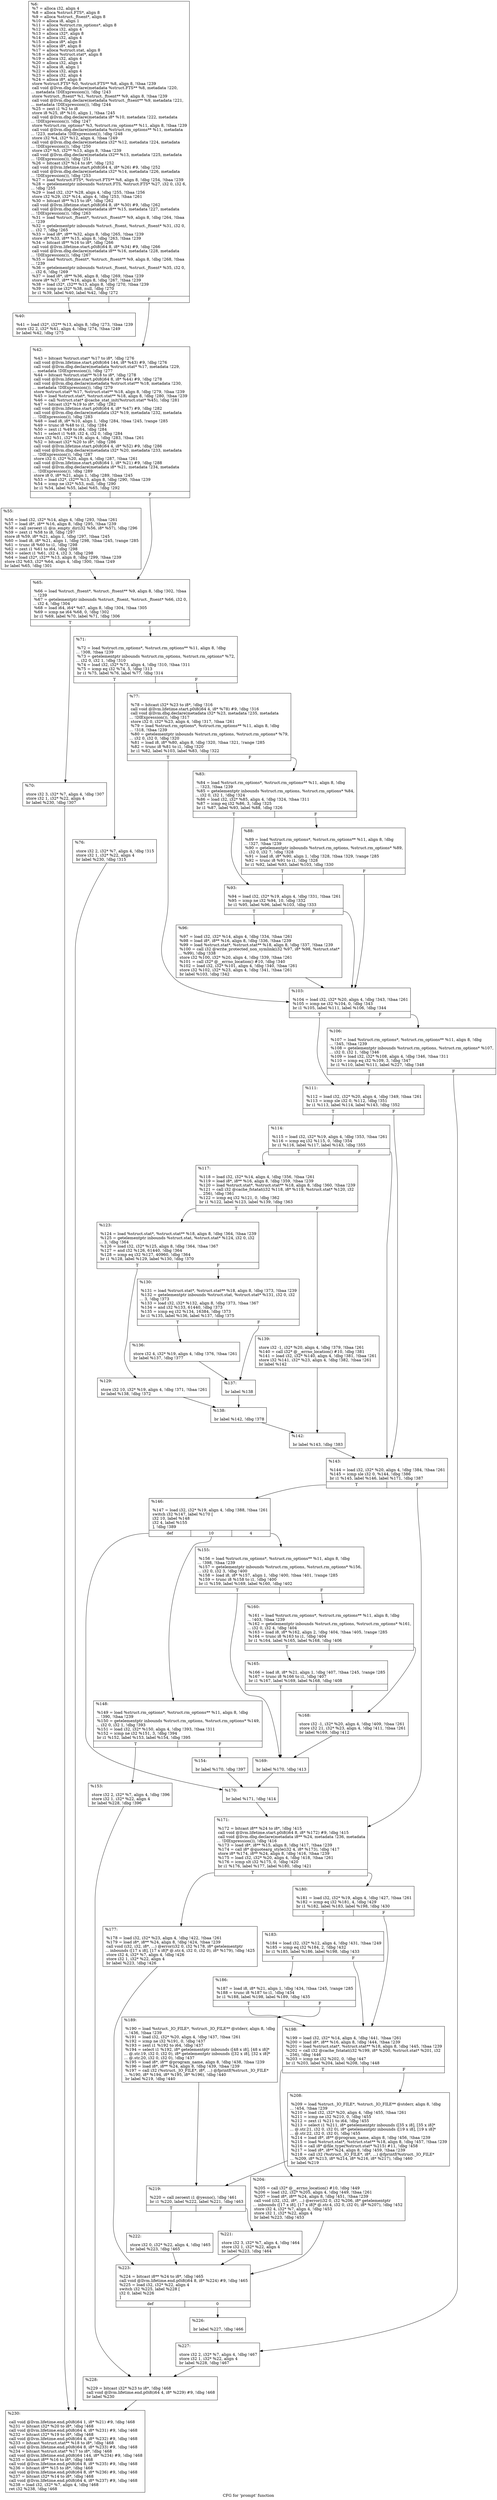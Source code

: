 digraph "CFG for 'prompt' function" {
	label="CFG for 'prompt' function";

	Node0x1fd3680 [shape=record,label="{%6:\l  %7 = alloca i32, align 4\l  %8 = alloca %struct.FTS*, align 8\l  %9 = alloca %struct._ftsent*, align 8\l  %10 = alloca i8, align 1\l  %11 = alloca %struct.rm_options*, align 8\l  %12 = alloca i32, align 4\l  %13 = alloca i32*, align 8\l  %14 = alloca i32, align 4\l  %15 = alloca i8*, align 8\l  %16 = alloca i8*, align 8\l  %17 = alloca %struct.stat, align 8\l  %18 = alloca %struct.stat*, align 8\l  %19 = alloca i32, align 4\l  %20 = alloca i32, align 4\l  %21 = alloca i8, align 1\l  %22 = alloca i32, align 4\l  %23 = alloca i32, align 4\l  %24 = alloca i8*, align 8\l  store %struct.FTS* %0, %struct.FTS** %8, align 8, !tbaa !239\l  call void @llvm.dbg.declare(metadata %struct.FTS** %8, metadata !220,\l... metadata !DIExpression()), !dbg !243\l  store %struct._ftsent* %1, %struct._ftsent** %9, align 8, !tbaa !239\l  call void @llvm.dbg.declare(metadata %struct._ftsent** %9, metadata !221,\l... metadata !DIExpression()), !dbg !244\l  %25 = zext i1 %2 to i8\l  store i8 %25, i8* %10, align 1, !tbaa !245\l  call void @llvm.dbg.declare(metadata i8* %10, metadata !222, metadata\l... !DIExpression()), !dbg !247\l  store %struct.rm_options* %3, %struct.rm_options** %11, align 8, !tbaa !239\l  call void @llvm.dbg.declare(metadata %struct.rm_options** %11, metadata\l... !223, metadata !DIExpression()), !dbg !248\l  store i32 %4, i32* %12, align 4, !tbaa !249\l  call void @llvm.dbg.declare(metadata i32* %12, metadata !224, metadata\l... !DIExpression()), !dbg !250\l  store i32* %5, i32** %13, align 8, !tbaa !239\l  call void @llvm.dbg.declare(metadata i32** %13, metadata !225, metadata\l... !DIExpression()), !dbg !251\l  %26 = bitcast i32* %14 to i8*, !dbg !252\l  call void @llvm.lifetime.start.p0i8(i64 4, i8* %26) #9, !dbg !252\l  call void @llvm.dbg.declare(metadata i32* %14, metadata !226, metadata\l... !DIExpression()), !dbg !253\l  %27 = load %struct.FTS*, %struct.FTS** %8, align 8, !dbg !254, !tbaa !239\l  %28 = getelementptr inbounds %struct.FTS, %struct.FTS* %27, i32 0, i32 6,\l... !dbg !255\l  %29 = load i32, i32* %28, align 4, !dbg !255, !tbaa !256\l  store i32 %29, i32* %14, align 4, !dbg !253, !tbaa !261\l  %30 = bitcast i8** %15 to i8*, !dbg !262\l  call void @llvm.lifetime.start.p0i8(i64 8, i8* %30) #9, !dbg !262\l  call void @llvm.dbg.declare(metadata i8** %15, metadata !227, metadata\l... !DIExpression()), !dbg !263\l  %31 = load %struct._ftsent*, %struct._ftsent** %9, align 8, !dbg !264, !tbaa\l... !239\l  %32 = getelementptr inbounds %struct._ftsent, %struct._ftsent* %31, i32 0,\l... i32 7, !dbg !265\l  %33 = load i8*, i8** %32, align 8, !dbg !265, !tbaa !239\l  store i8* %33, i8** %15, align 8, !dbg !263, !tbaa !239\l  %34 = bitcast i8** %16 to i8*, !dbg !266\l  call void @llvm.lifetime.start.p0i8(i64 8, i8* %34) #9, !dbg !266\l  call void @llvm.dbg.declare(metadata i8** %16, metadata !228, metadata\l... !DIExpression()), !dbg !267\l  %35 = load %struct._ftsent*, %struct._ftsent** %9, align 8, !dbg !268, !tbaa\l... !239\l  %36 = getelementptr inbounds %struct._ftsent, %struct._ftsent* %35, i32 0,\l... i32 6, !dbg !269\l  %37 = load i8*, i8** %36, align 8, !dbg !269, !tbaa !239\l  store i8* %37, i8** %16, align 8, !dbg !267, !tbaa !239\l  %38 = load i32*, i32** %13, align 8, !dbg !270, !tbaa !239\l  %39 = icmp ne i32* %38, null, !dbg !270\l  br i1 %39, label %40, label %42, !dbg !272\l|{<s0>T|<s1>F}}"];
	Node0x1fd3680:s0 -> Node0x1fd37d0;
	Node0x1fd3680:s1 -> Node0x1fd3820;
	Node0x1fd37d0 [shape=record,label="{%40:\l\l  %41 = load i32*, i32** %13, align 8, !dbg !273, !tbaa !239\l  store i32 2, i32* %41, align 4, !dbg !274, !tbaa !249\l  br label %42, !dbg !275\l}"];
	Node0x1fd37d0 -> Node0x1fd3820;
	Node0x1fd3820 [shape=record,label="{%42:\l\l  %43 = bitcast %struct.stat* %17 to i8*, !dbg !276\l  call void @llvm.lifetime.start.p0i8(i64 144, i8* %43) #9, !dbg !276\l  call void @llvm.dbg.declare(metadata %struct.stat* %17, metadata !229,\l... metadata !DIExpression()), !dbg !277\l  %44 = bitcast %struct.stat** %18 to i8*, !dbg !278\l  call void @llvm.lifetime.start.p0i8(i64 8, i8* %44) #9, !dbg !278\l  call void @llvm.dbg.declare(metadata %struct.stat** %18, metadata !230,\l... metadata !DIExpression()), !dbg !279\l  store %struct.stat* %17, %struct.stat** %18, align 8, !dbg !279, !tbaa !239\l  %45 = load %struct.stat*, %struct.stat** %18, align 8, !dbg !280, !tbaa !239\l  %46 = call %struct.stat* @cache_stat_init(%struct.stat* %45), !dbg !281\l  %47 = bitcast i32* %19 to i8*, !dbg !282\l  call void @llvm.lifetime.start.p0i8(i64 4, i8* %47) #9, !dbg !282\l  call void @llvm.dbg.declare(metadata i32* %19, metadata !232, metadata\l... !DIExpression()), !dbg !283\l  %48 = load i8, i8* %10, align 1, !dbg !284, !tbaa !245, !range !285\l  %49 = trunc i8 %48 to i1, !dbg !284\l  %50 = zext i1 %49 to i64, !dbg !284\l  %51 = select i1 %49, i32 4, i32 0, !dbg !284\l  store i32 %51, i32* %19, align 4, !dbg !283, !tbaa !261\l  %52 = bitcast i32* %20 to i8*, !dbg !286\l  call void @llvm.lifetime.start.p0i8(i64 4, i8* %52) #9, !dbg !286\l  call void @llvm.dbg.declare(metadata i32* %20, metadata !233, metadata\l... !DIExpression()), !dbg !287\l  store i32 0, i32* %20, align 4, !dbg !287, !tbaa !261\l  call void @llvm.lifetime.start.p0i8(i64 1, i8* %21) #9, !dbg !288\l  call void @llvm.dbg.declare(metadata i8* %21, metadata !234, metadata\l... !DIExpression()), !dbg !289\l  store i8 0, i8* %21, align 1, !dbg !289, !tbaa !245\l  %53 = load i32*, i32** %13, align 8, !dbg !290, !tbaa !239\l  %54 = icmp ne i32* %53, null, !dbg !290\l  br i1 %54, label %55, label %65, !dbg !292\l|{<s0>T|<s1>F}}"];
	Node0x1fd3820:s0 -> Node0x1fd3870;
	Node0x1fd3820:s1 -> Node0x1fd38c0;
	Node0x1fd3870 [shape=record,label="{%55:\l\l  %56 = load i32, i32* %14, align 4, !dbg !293, !tbaa !261\l  %57 = load i8*, i8** %16, align 8, !dbg !295, !tbaa !239\l  %58 = call zeroext i1 @is_empty_dir(i32 %56, i8* %57), !dbg !296\l  %59 = zext i1 %58 to i8, !dbg !297\l  store i8 %59, i8* %21, align 1, !dbg !297, !tbaa !245\l  %60 = load i8, i8* %21, align 1, !dbg !298, !tbaa !245, !range !285\l  %61 = trunc i8 %60 to i1, !dbg !298\l  %62 = zext i1 %61 to i64, !dbg !298\l  %63 = select i1 %61, i32 4, i32 3, !dbg !298\l  %64 = load i32*, i32** %13, align 8, !dbg !299, !tbaa !239\l  store i32 %63, i32* %64, align 4, !dbg !300, !tbaa !249\l  br label %65, !dbg !301\l}"];
	Node0x1fd3870 -> Node0x1fd38c0;
	Node0x1fd38c0 [shape=record,label="{%65:\l\l  %66 = load %struct._ftsent*, %struct._ftsent** %9, align 8, !dbg !302, !tbaa\l... !239\l  %67 = getelementptr inbounds %struct._ftsent, %struct._ftsent* %66, i32 0,\l... i32 4, !dbg !304\l  %68 = load i64, i64* %67, align 8, !dbg !304, !tbaa !305\l  %69 = icmp ne i64 %68, 0, !dbg !302\l  br i1 %69, label %70, label %71, !dbg !306\l|{<s0>T|<s1>F}}"];
	Node0x1fd38c0:s0 -> Node0x1fd3910;
	Node0x1fd38c0:s1 -> Node0x1fd3960;
	Node0x1fd3910 [shape=record,label="{%70:\l\l  store i32 3, i32* %7, align 4, !dbg !307\l  store i32 1, i32* %22, align 4\l  br label %230, !dbg !307\l}"];
	Node0x1fd3910 -> Node0x1fdfbf0;
	Node0x1fd3960 [shape=record,label="{%71:\l\l  %72 = load %struct.rm_options*, %struct.rm_options** %11, align 8, !dbg\l... !308, !tbaa !239\l  %73 = getelementptr inbounds %struct.rm_options, %struct.rm_options* %72,\l... i32 0, i32 1, !dbg !310\l  %74 = load i32, i32* %73, align 4, !dbg !310, !tbaa !311\l  %75 = icmp eq i32 %74, 5, !dbg !313\l  br i1 %75, label %76, label %77, !dbg !314\l|{<s0>T|<s1>F}}"];
	Node0x1fd3960:s0 -> Node0x1fd39b0;
	Node0x1fd3960:s1 -> Node0x1fd3a00;
	Node0x1fd39b0 [shape=record,label="{%76:\l\l  store i32 2, i32* %7, align 4, !dbg !315\l  store i32 1, i32* %22, align 4\l  br label %230, !dbg !315\l}"];
	Node0x1fd39b0 -> Node0x1fdfbf0;
	Node0x1fd3a00 [shape=record,label="{%77:\l\l  %78 = bitcast i32* %23 to i8*, !dbg !316\l  call void @llvm.lifetime.start.p0i8(i64 4, i8* %78) #9, !dbg !316\l  call void @llvm.dbg.declare(metadata i32* %23, metadata !235, metadata\l... !DIExpression()), !dbg !317\l  store i32 0, i32* %23, align 4, !dbg !317, !tbaa !261\l  %79 = load %struct.rm_options*, %struct.rm_options** %11, align 8, !dbg\l... !318, !tbaa !239\l  %80 = getelementptr inbounds %struct.rm_options, %struct.rm_options* %79,\l... i32 0, i32 0, !dbg !320\l  %81 = load i8, i8* %80, align 8, !dbg !320, !tbaa !321, !range !285\l  %82 = trunc i8 %81 to i1, !dbg !320\l  br i1 %82, label %103, label %83, !dbg !322\l|{<s0>T|<s1>F}}"];
	Node0x1fd3a00:s0 -> Node0x1fd3b90;
	Node0x1fd3a00:s1 -> Node0x1fd3a50;
	Node0x1fd3a50 [shape=record,label="{%83:\l\l  %84 = load %struct.rm_options*, %struct.rm_options** %11, align 8, !dbg\l... !323, !tbaa !239\l  %85 = getelementptr inbounds %struct.rm_options, %struct.rm_options* %84,\l... i32 0, i32 1, !dbg !324\l  %86 = load i32, i32* %85, align 4, !dbg !324, !tbaa !311\l  %87 = icmp eq i32 %86, 3, !dbg !325\l  br i1 %87, label %93, label %88, !dbg !326\l|{<s0>T|<s1>F}}"];
	Node0x1fd3a50:s0 -> Node0x1fd3af0;
	Node0x1fd3a50:s1 -> Node0x1fd3aa0;
	Node0x1fd3aa0 [shape=record,label="{%88:\l\l  %89 = load %struct.rm_options*, %struct.rm_options** %11, align 8, !dbg\l... !327, !tbaa !239\l  %90 = getelementptr inbounds %struct.rm_options, %struct.rm_options* %89,\l... i32 0, i32 7, !dbg !328\l  %91 = load i8, i8* %90, align 1, !dbg !328, !tbaa !329, !range !285\l  %92 = trunc i8 %91 to i1, !dbg !328\l  br i1 %92, label %93, label %103, !dbg !330\l|{<s0>T|<s1>F}}"];
	Node0x1fd3aa0:s0 -> Node0x1fd3af0;
	Node0x1fd3aa0:s1 -> Node0x1fd3b90;
	Node0x1fd3af0 [shape=record,label="{%93:\l\l  %94 = load i32, i32* %19, align 4, !dbg !331, !tbaa !261\l  %95 = icmp ne i32 %94, 10, !dbg !332\l  br i1 %95, label %96, label %103, !dbg !333\l|{<s0>T|<s1>F}}"];
	Node0x1fd3af0:s0 -> Node0x1fd3b40;
	Node0x1fd3af0:s1 -> Node0x1fd3b90;
	Node0x1fd3b40 [shape=record,label="{%96:\l\l  %97 = load i32, i32* %14, align 4, !dbg !334, !tbaa !261\l  %98 = load i8*, i8** %16, align 8, !dbg !336, !tbaa !239\l  %99 = load %struct.stat*, %struct.stat** %18, align 8, !dbg !337, !tbaa !239\l  %100 = call i32 @write_protected_non_symlink(i32 %97, i8* %98, %struct.stat*\l... %99), !dbg !338\l  store i32 %100, i32* %20, align 4, !dbg !339, !tbaa !261\l  %101 = call i32* @__errno_location() #10, !dbg !340\l  %102 = load i32, i32* %101, align 4, !dbg !340, !tbaa !261\l  store i32 %102, i32* %23, align 4, !dbg !341, !tbaa !261\l  br label %103, !dbg !342\l}"];
	Node0x1fd3b40 -> Node0x1fd3b90;
	Node0x1fd3b90 [shape=record,label="{%103:\l\l  %104 = load i32, i32* %20, align 4, !dbg !343, !tbaa !261\l  %105 = icmp ne i32 %104, 0, !dbg !343\l  br i1 %105, label %111, label %106, !dbg !344\l|{<s0>T|<s1>F}}"];
	Node0x1fd3b90:s0 -> Node0x1fd3c30;
	Node0x1fd3b90:s1 -> Node0x1fd3be0;
	Node0x1fd3be0 [shape=record,label="{%106:\l\l  %107 = load %struct.rm_options*, %struct.rm_options** %11, align 8, !dbg\l... !345, !tbaa !239\l  %108 = getelementptr inbounds %struct.rm_options, %struct.rm_options* %107,\l... i32 0, i32 1, !dbg !346\l  %109 = load i32, i32* %108, align 4, !dbg !346, !tbaa !311\l  %110 = icmp eq i32 %109, 3, !dbg !347\l  br i1 %110, label %111, label %227, !dbg !348\l|{<s0>T|<s1>F}}"];
	Node0x1fd3be0:s0 -> Node0x1fd3c30;
	Node0x1fd3be0:s1 -> Node0x1fdfb50;
	Node0x1fd3c30 [shape=record,label="{%111:\l\l  %112 = load i32, i32* %20, align 4, !dbg !349, !tbaa !261\l  %113 = icmp sle i32 0, %112, !dbg !351\l  br i1 %113, label %114, label %143, !dbg !352\l|{<s0>T|<s1>F}}"];
	Node0x1fd3c30:s0 -> Node0x1fd3c80;
	Node0x1fd3c30:s1 -> Node0x1fd3fa0;
	Node0x1fd3c80 [shape=record,label="{%114:\l\l  %115 = load i32, i32* %19, align 4, !dbg !353, !tbaa !261\l  %116 = icmp eq i32 %115, 0, !dbg !354\l  br i1 %116, label %117, label %143, !dbg !355\l|{<s0>T|<s1>F}}"];
	Node0x1fd3c80:s0 -> Node0x1fd3cd0;
	Node0x1fd3c80:s1 -> Node0x1fd3fa0;
	Node0x1fd3cd0 [shape=record,label="{%117:\l\l  %118 = load i32, i32* %14, align 4, !dbg !356, !tbaa !261\l  %119 = load i8*, i8** %16, align 8, !dbg !359, !tbaa !239\l  %120 = load %struct.stat*, %struct.stat** %18, align 8, !dbg !360, !tbaa !239\l  %121 = call i32 @cache_fstatat(i32 %118, i8* %119, %struct.stat* %120, i32\l... 256), !dbg !361\l  %122 = icmp eq i32 %121, 0, !dbg !362\l  br i1 %122, label %123, label %139, !dbg !363\l|{<s0>T|<s1>F}}"];
	Node0x1fd3cd0:s0 -> Node0x1fd3d20;
	Node0x1fd3cd0:s1 -> Node0x1fd3f00;
	Node0x1fd3d20 [shape=record,label="{%123:\l\l  %124 = load %struct.stat*, %struct.stat** %18, align 8, !dbg !364, !tbaa !239\l  %125 = getelementptr inbounds %struct.stat, %struct.stat* %124, i32 0, i32\l... 3, !dbg !364\l  %126 = load i32, i32* %125, align 8, !dbg !364, !tbaa !367\l  %127 = and i32 %126, 61440, !dbg !364\l  %128 = icmp eq i32 %127, 40960, !dbg !364\l  br i1 %128, label %129, label %130, !dbg !370\l|{<s0>T|<s1>F}}"];
	Node0x1fd3d20:s0 -> Node0x1fd3d70;
	Node0x1fd3d20:s1 -> Node0x1fd3dc0;
	Node0x1fd3d70 [shape=record,label="{%129:\l\l  store i32 10, i32* %19, align 4, !dbg !371, !tbaa !261\l  br label %138, !dbg !372\l}"];
	Node0x1fd3d70 -> Node0x1fd3eb0;
	Node0x1fd3dc0 [shape=record,label="{%130:\l\l  %131 = load %struct.stat*, %struct.stat** %18, align 8, !dbg !373, !tbaa !239\l  %132 = getelementptr inbounds %struct.stat, %struct.stat* %131, i32 0, i32\l... 3, !dbg !373\l  %133 = load i32, i32* %132, align 8, !dbg !373, !tbaa !367\l  %134 = and i32 %133, 61440, !dbg !373\l  %135 = icmp eq i32 %134, 16384, !dbg !373\l  br i1 %135, label %136, label %137, !dbg !375\l|{<s0>T|<s1>F}}"];
	Node0x1fd3dc0:s0 -> Node0x1fd3e10;
	Node0x1fd3dc0:s1 -> Node0x1fd3e60;
	Node0x1fd3e10 [shape=record,label="{%136:\l\l  store i32 4, i32* %19, align 4, !dbg !376, !tbaa !261\l  br label %137, !dbg !377\l}"];
	Node0x1fd3e10 -> Node0x1fd3e60;
	Node0x1fd3e60 [shape=record,label="{%137:\l\l  br label %138\l}"];
	Node0x1fd3e60 -> Node0x1fd3eb0;
	Node0x1fd3eb0 [shape=record,label="{%138:\l\l  br label %142, !dbg !378\l}"];
	Node0x1fd3eb0 -> Node0x1fd3f50;
	Node0x1fd3f00 [shape=record,label="{%139:\l\l  store i32 -1, i32* %20, align 4, !dbg !379, !tbaa !261\l  %140 = call i32* @__errno_location() #10, !dbg !381\l  %141 = load i32, i32* %140, align 4, !dbg !381, !tbaa !261\l  store i32 %141, i32* %23, align 4, !dbg !382, !tbaa !261\l  br label %142\l}"];
	Node0x1fd3f00 -> Node0x1fd3f50;
	Node0x1fd3f50 [shape=record,label="{%142:\l\l  br label %143, !dbg !383\l}"];
	Node0x1fd3f50 -> Node0x1fd3fa0;
	Node0x1fd3fa0 [shape=record,label="{%143:\l\l  %144 = load i32, i32* %20, align 4, !dbg !384, !tbaa !261\l  %145 = icmp sle i32 0, %144, !dbg !386\l  br i1 %145, label %146, label %171, !dbg !387\l|{<s0>T|<s1>F}}"];
	Node0x1fd3fa0:s0 -> Node0x1fd3ff0;
	Node0x1fd3fa0:s1 -> Node0x1fdf6f0;
	Node0x1fd3ff0 [shape=record,label="{%146:\l\l  %147 = load i32, i32* %19, align 4, !dbg !388, !tbaa !261\l  switch i32 %147, label %170 [\l    i32 10, label %148\l    i32 4, label %155\l  ], !dbg !389\l|{<s0>def|<s1>10|<s2>4}}"];
	Node0x1fd3ff0:s0 -> Node0x1fdf6a0;
	Node0x1fd3ff0:s1 -> Node0x1fd4040;
	Node0x1fd3ff0:s2 -> Node0x1fd4130;
	Node0x1fd4040 [shape=record,label="{%148:\l\l  %149 = load %struct.rm_options*, %struct.rm_options** %11, align 8, !dbg\l... !390, !tbaa !239\l  %150 = getelementptr inbounds %struct.rm_options, %struct.rm_options* %149,\l... i32 0, i32 1, !dbg !393\l  %151 = load i32, i32* %150, align 4, !dbg !393, !tbaa !311\l  %152 = icmp ne i32 %151, 3, !dbg !394\l  br i1 %152, label %153, label %154, !dbg !395\l|{<s0>T|<s1>F}}"];
	Node0x1fd4040:s0 -> Node0x1fd4090;
	Node0x1fd4040:s1 -> Node0x1fd40e0;
	Node0x1fd4090 [shape=record,label="{%153:\l\l  store i32 2, i32* %7, align 4, !dbg !396\l  store i32 1, i32* %22, align 4\l  br label %228, !dbg !396\l}"];
	Node0x1fd4090 -> Node0x1fdfba0;
	Node0x1fd40e0 [shape=record,label="{%154:\l\l  br label %170, !dbg !397\l}"];
	Node0x1fd40e0 -> Node0x1fdf6a0;
	Node0x1fd4130 [shape=record,label="{%155:\l\l  %156 = load %struct.rm_options*, %struct.rm_options** %11, align 8, !dbg\l... !398, !tbaa !239\l  %157 = getelementptr inbounds %struct.rm_options, %struct.rm_options* %156,\l... i32 0, i32 3, !dbg !400\l  %158 = load i8, i8* %157, align 1, !dbg !400, !tbaa !401, !range !285\l  %159 = trunc i8 %158 to i1, !dbg !400\l  br i1 %159, label %169, label %160, !dbg !402\l|{<s0>T|<s1>F}}"];
	Node0x1fd4130:s0 -> Node0x1fdf650;
	Node0x1fd4130:s1 -> Node0x1fdf560;
	Node0x1fdf560 [shape=record,label="{%160:\l\l  %161 = load %struct.rm_options*, %struct.rm_options** %11, align 8, !dbg\l... !403, !tbaa !239\l  %162 = getelementptr inbounds %struct.rm_options, %struct.rm_options* %161,\l... i32 0, i32 4, !dbg !404\l  %163 = load i8, i8* %162, align 2, !dbg !404, !tbaa !405, !range !285\l  %164 = trunc i8 %163 to i1, !dbg !404\l  br i1 %164, label %165, label %168, !dbg !406\l|{<s0>T|<s1>F}}"];
	Node0x1fdf560:s0 -> Node0x1fdf5b0;
	Node0x1fdf560:s1 -> Node0x1fdf600;
	Node0x1fdf5b0 [shape=record,label="{%165:\l\l  %166 = load i8, i8* %21, align 1, !dbg !407, !tbaa !245, !range !285\l  %167 = trunc i8 %166 to i1, !dbg !407\l  br i1 %167, label %169, label %168, !dbg !408\l|{<s0>T|<s1>F}}"];
	Node0x1fdf5b0:s0 -> Node0x1fdf650;
	Node0x1fdf5b0:s1 -> Node0x1fdf600;
	Node0x1fdf600 [shape=record,label="{%168:\l\l  store i32 -1, i32* %20, align 4, !dbg !409, !tbaa !261\l  store i32 21, i32* %23, align 4, !dbg !411, !tbaa !261\l  br label %169, !dbg !412\l}"];
	Node0x1fdf600 -> Node0x1fdf650;
	Node0x1fdf650 [shape=record,label="{%169:\l\l  br label %170, !dbg !413\l}"];
	Node0x1fdf650 -> Node0x1fdf6a0;
	Node0x1fdf6a0 [shape=record,label="{%170:\l\l  br label %171, !dbg !414\l}"];
	Node0x1fdf6a0 -> Node0x1fdf6f0;
	Node0x1fdf6f0 [shape=record,label="{%171:\l\l  %172 = bitcast i8** %24 to i8*, !dbg !415\l  call void @llvm.lifetime.start.p0i8(i64 8, i8* %172) #9, !dbg !415\l  call void @llvm.dbg.declare(metadata i8** %24, metadata !236, metadata\l... !DIExpression()), !dbg !416\l  %173 = load i8*, i8** %15, align 8, !dbg !417, !tbaa !239\l  %174 = call i8* @quotearg_style(i32 4, i8* %173), !dbg !417\l  store i8* %174, i8** %24, align 8, !dbg !416, !tbaa !239\l  %175 = load i32, i32* %20, align 4, !dbg !418, !tbaa !261\l  %176 = icmp slt i32 %175, 0, !dbg !420\l  br i1 %176, label %177, label %180, !dbg !421\l|{<s0>T|<s1>F}}"];
	Node0x1fdf6f0:s0 -> Node0x1fdf740;
	Node0x1fdf6f0:s1 -> Node0x1fdf790;
	Node0x1fdf740 [shape=record,label="{%177:\l\l  %178 = load i32, i32* %23, align 4, !dbg !422, !tbaa !261\l  %179 = load i8*, i8** %24, align 8, !dbg !424, !tbaa !239\l  call void (i32, i32, i8*, ...) @error(i32 0, i32 %178, i8* getelementptr\l... inbounds ([17 x i8], [17 x i8]* @.str.4, i32 0, i32 0), i8* %179), !dbg !425\l  store i32 4, i32* %7, align 4, !dbg !426\l  store i32 1, i32* %22, align 4\l  br label %223, !dbg !426\l}"];
	Node0x1fdf740 -> Node0x1fdfab0;
	Node0x1fdf790 [shape=record,label="{%180:\l\l  %181 = load i32, i32* %19, align 4, !dbg !427, !tbaa !261\l  %182 = icmp eq i32 %181, 4, !dbg !429\l  br i1 %182, label %183, label %198, !dbg !430\l|{<s0>T|<s1>F}}"];
	Node0x1fdf790:s0 -> Node0x1fdf7e0;
	Node0x1fdf790:s1 -> Node0x1fdf8d0;
	Node0x1fdf7e0 [shape=record,label="{%183:\l\l  %184 = load i32, i32* %12, align 4, !dbg !431, !tbaa !249\l  %185 = icmp eq i32 %184, 2, !dbg !432\l  br i1 %185, label %186, label %198, !dbg !433\l|{<s0>T|<s1>F}}"];
	Node0x1fdf7e0:s0 -> Node0x1fdf830;
	Node0x1fdf7e0:s1 -> Node0x1fdf8d0;
	Node0x1fdf830 [shape=record,label="{%186:\l\l  %187 = load i8, i8* %21, align 1, !dbg !434, !tbaa !245, !range !285\l  %188 = trunc i8 %187 to i1, !dbg !434\l  br i1 %188, label %198, label %189, !dbg !435\l|{<s0>T|<s1>F}}"];
	Node0x1fdf830:s0 -> Node0x1fdf8d0;
	Node0x1fdf830:s1 -> Node0x1fdf880;
	Node0x1fdf880 [shape=record,label="{%189:\l\l  %190 = load %struct._IO_FILE*, %struct._IO_FILE** @stderr, align 8, !dbg\l... !436, !tbaa !239\l  %191 = load i32, i32* %20, align 4, !dbg !437, !tbaa !261\l  %192 = icmp ne i32 %191, 0, !dbg !437\l  %193 = zext i1 %192 to i64, !dbg !437\l  %194 = select i1 %192, i8* getelementptr inbounds ([48 x i8], [48 x i8]*\l... @.str.19, i32 0, i32 0), i8* getelementptr inbounds ([32 x i8], [32 x i8]*\l... @.str.20, i32 0, i32 0), !dbg !437\l  %195 = load i8*, i8** @program_name, align 8, !dbg !438, !tbaa !239\l  %196 = load i8*, i8** %24, align 8, !dbg !439, !tbaa !239\l  %197 = call i32 (%struct._IO_FILE*, i8*, ...) @fprintf(%struct._IO_FILE*\l... %190, i8* %194, i8* %195, i8* %196), !dbg !440\l  br label %219, !dbg !440\l}"];
	Node0x1fdf880 -> Node0x1fdf9c0;
	Node0x1fdf8d0 [shape=record,label="{%198:\l\l  %199 = load i32, i32* %14, align 4, !dbg !441, !tbaa !261\l  %200 = load i8*, i8** %16, align 8, !dbg !444, !tbaa !239\l  %201 = load %struct.stat*, %struct.stat** %18, align 8, !dbg !445, !tbaa !239\l  %202 = call i32 @cache_fstatat(i32 %199, i8* %200, %struct.stat* %201, i32\l... 256), !dbg !446\l  %203 = icmp ne i32 %202, 0, !dbg !447\l  br i1 %203, label %204, label %208, !dbg !448\l|{<s0>T|<s1>F}}"];
	Node0x1fdf8d0:s0 -> Node0x1fdf920;
	Node0x1fdf8d0:s1 -> Node0x1fdf970;
	Node0x1fdf920 [shape=record,label="{%204:\l\l  %205 = call i32* @__errno_location() #10, !dbg !449\l  %206 = load i32, i32* %205, align 4, !dbg !449, !tbaa !261\l  %207 = load i8*, i8** %24, align 8, !dbg !451, !tbaa !239\l  call void (i32, i32, i8*, ...) @error(i32 0, i32 %206, i8* getelementptr\l... inbounds ([17 x i8], [17 x i8]* @.str.4, i32 0, i32 0), i8* %207), !dbg !452\l  store i32 4, i32* %7, align 4, !dbg !453\l  store i32 1, i32* %22, align 4\l  br label %223, !dbg !453\l}"];
	Node0x1fdf920 -> Node0x1fdfab0;
	Node0x1fdf970 [shape=record,label="{%208:\l\l  %209 = load %struct._IO_FILE*, %struct._IO_FILE** @stderr, align 8, !dbg\l... !454, !tbaa !239\l  %210 = load i32, i32* %20, align 4, !dbg !455, !tbaa !261\l  %211 = icmp ne i32 %210, 0, !dbg !455\l  %212 = zext i1 %211 to i64, !dbg !455\l  %213 = select i1 %211, i8* getelementptr inbounds ([35 x i8], [35 x i8]*\l... @.str.21, i32 0, i32 0), i8* getelementptr inbounds ([19 x i8], [19 x i8]*\l... @.str.22, i32 0, i32 0), !dbg !455\l  %214 = load i8*, i8** @program_name, align 8, !dbg !456, !tbaa !239\l  %215 = load %struct.stat*, %struct.stat** %18, align 8, !dbg !457, !tbaa !239\l  %216 = call i8* @file_type(%struct.stat* %215) #11, !dbg !458\l  %217 = load i8*, i8** %24, align 8, !dbg !459, !tbaa !239\l  %218 = call i32 (%struct._IO_FILE*, i8*, ...) @fprintf(%struct._IO_FILE*\l... %209, i8* %213, i8* %214, i8* %216, i8* %217), !dbg !460\l  br label %219\l}"];
	Node0x1fdf970 -> Node0x1fdf9c0;
	Node0x1fdf9c0 [shape=record,label="{%219:\l\l  %220 = call zeroext i1 @yesno(), !dbg !461\l  br i1 %220, label %222, label %221, !dbg !463\l|{<s0>T|<s1>F}}"];
	Node0x1fdf9c0:s0 -> Node0x1fdfa60;
	Node0x1fdf9c0:s1 -> Node0x1fdfa10;
	Node0x1fdfa10 [shape=record,label="{%221:\l\l  store i32 3, i32* %7, align 4, !dbg !464\l  store i32 1, i32* %22, align 4\l  br label %223, !dbg !464\l}"];
	Node0x1fdfa10 -> Node0x1fdfab0;
	Node0x1fdfa60 [shape=record,label="{%222:\l\l  store i32 0, i32* %22, align 4, !dbg !465\l  br label %223, !dbg !465\l}"];
	Node0x1fdfa60 -> Node0x1fdfab0;
	Node0x1fdfab0 [shape=record,label="{%223:\l\l  %224 = bitcast i8** %24 to i8*, !dbg !465\l  call void @llvm.lifetime.end.p0i8(i64 8, i8* %224) #9, !dbg !465\l  %225 = load i32, i32* %22, align 4\l  switch i32 %225, label %228 [\l    i32 0, label %226\l  ]\l|{<s0>def|<s1>0}}"];
	Node0x1fdfab0:s0 -> Node0x1fdfba0;
	Node0x1fdfab0:s1 -> Node0x1fdfb00;
	Node0x1fdfb00 [shape=record,label="{%226:\l\l  br label %227, !dbg !466\l}"];
	Node0x1fdfb00 -> Node0x1fdfb50;
	Node0x1fdfb50 [shape=record,label="{%227:\l\l  store i32 2, i32* %7, align 4, !dbg !467\l  store i32 1, i32* %22, align 4\l  br label %228, !dbg !467\l}"];
	Node0x1fdfb50 -> Node0x1fdfba0;
	Node0x1fdfba0 [shape=record,label="{%228:\l\l  %229 = bitcast i32* %23 to i8*, !dbg !468\l  call void @llvm.lifetime.end.p0i8(i64 4, i8* %229) #9, !dbg !468\l  br label %230\l}"];
	Node0x1fdfba0 -> Node0x1fdfbf0;
	Node0x1fdfbf0 [shape=record,label="{%230:\l\l  call void @llvm.lifetime.end.p0i8(i64 1, i8* %21) #9, !dbg !468\l  %231 = bitcast i32* %20 to i8*, !dbg !468\l  call void @llvm.lifetime.end.p0i8(i64 4, i8* %231) #9, !dbg !468\l  %232 = bitcast i32* %19 to i8*, !dbg !468\l  call void @llvm.lifetime.end.p0i8(i64 4, i8* %232) #9, !dbg !468\l  %233 = bitcast %struct.stat** %18 to i8*, !dbg !468\l  call void @llvm.lifetime.end.p0i8(i64 8, i8* %233) #9, !dbg !468\l  %234 = bitcast %struct.stat* %17 to i8*, !dbg !468\l  call void @llvm.lifetime.end.p0i8(i64 144, i8* %234) #9, !dbg !468\l  %235 = bitcast i8** %16 to i8*, !dbg !468\l  call void @llvm.lifetime.end.p0i8(i64 8, i8* %235) #9, !dbg !468\l  %236 = bitcast i8** %15 to i8*, !dbg !468\l  call void @llvm.lifetime.end.p0i8(i64 8, i8* %236) #9, !dbg !468\l  %237 = bitcast i32* %14 to i8*, !dbg !468\l  call void @llvm.lifetime.end.p0i8(i64 4, i8* %237) #9, !dbg !468\l  %238 = load i32, i32* %7, align 4, !dbg !468\l  ret i32 %238, !dbg !468\l}"];
}
